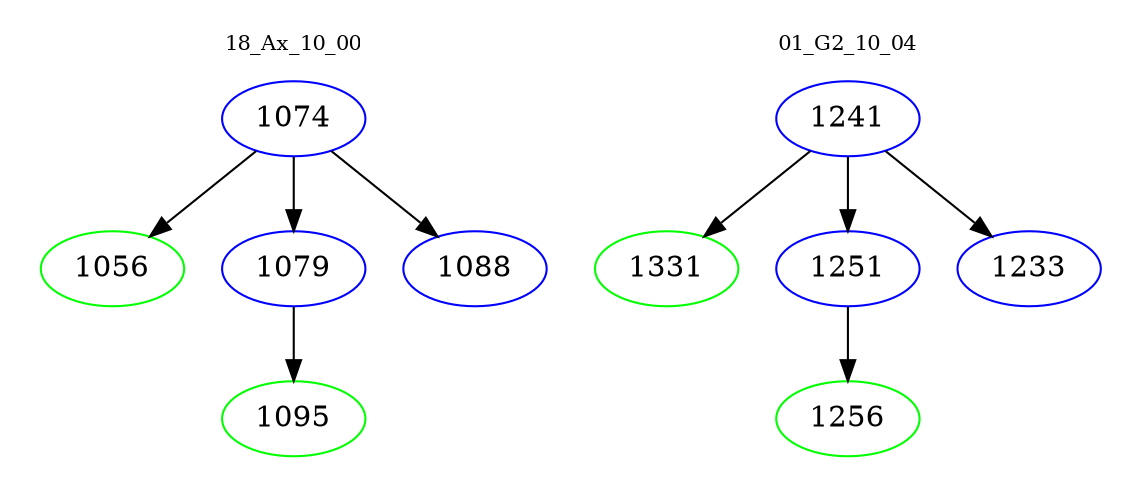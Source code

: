 digraph{
subgraph cluster_0 {
color = white
label = "18_Ax_10_00";
fontsize=10;
T0_1074 [label="1074", color="blue"]
T0_1074 -> T0_1056 [color="black"]
T0_1056 [label="1056", color="green"]
T0_1074 -> T0_1079 [color="black"]
T0_1079 [label="1079", color="blue"]
T0_1079 -> T0_1095 [color="black"]
T0_1095 [label="1095", color="green"]
T0_1074 -> T0_1088 [color="black"]
T0_1088 [label="1088", color="blue"]
}
subgraph cluster_1 {
color = white
label = "01_G2_10_04";
fontsize=10;
T1_1241 [label="1241", color="blue"]
T1_1241 -> T1_1331 [color="black"]
T1_1331 [label="1331", color="green"]
T1_1241 -> T1_1251 [color="black"]
T1_1251 [label="1251", color="blue"]
T1_1251 -> T1_1256 [color="black"]
T1_1256 [label="1256", color="green"]
T1_1241 -> T1_1233 [color="black"]
T1_1233 [label="1233", color="blue"]
}
}
